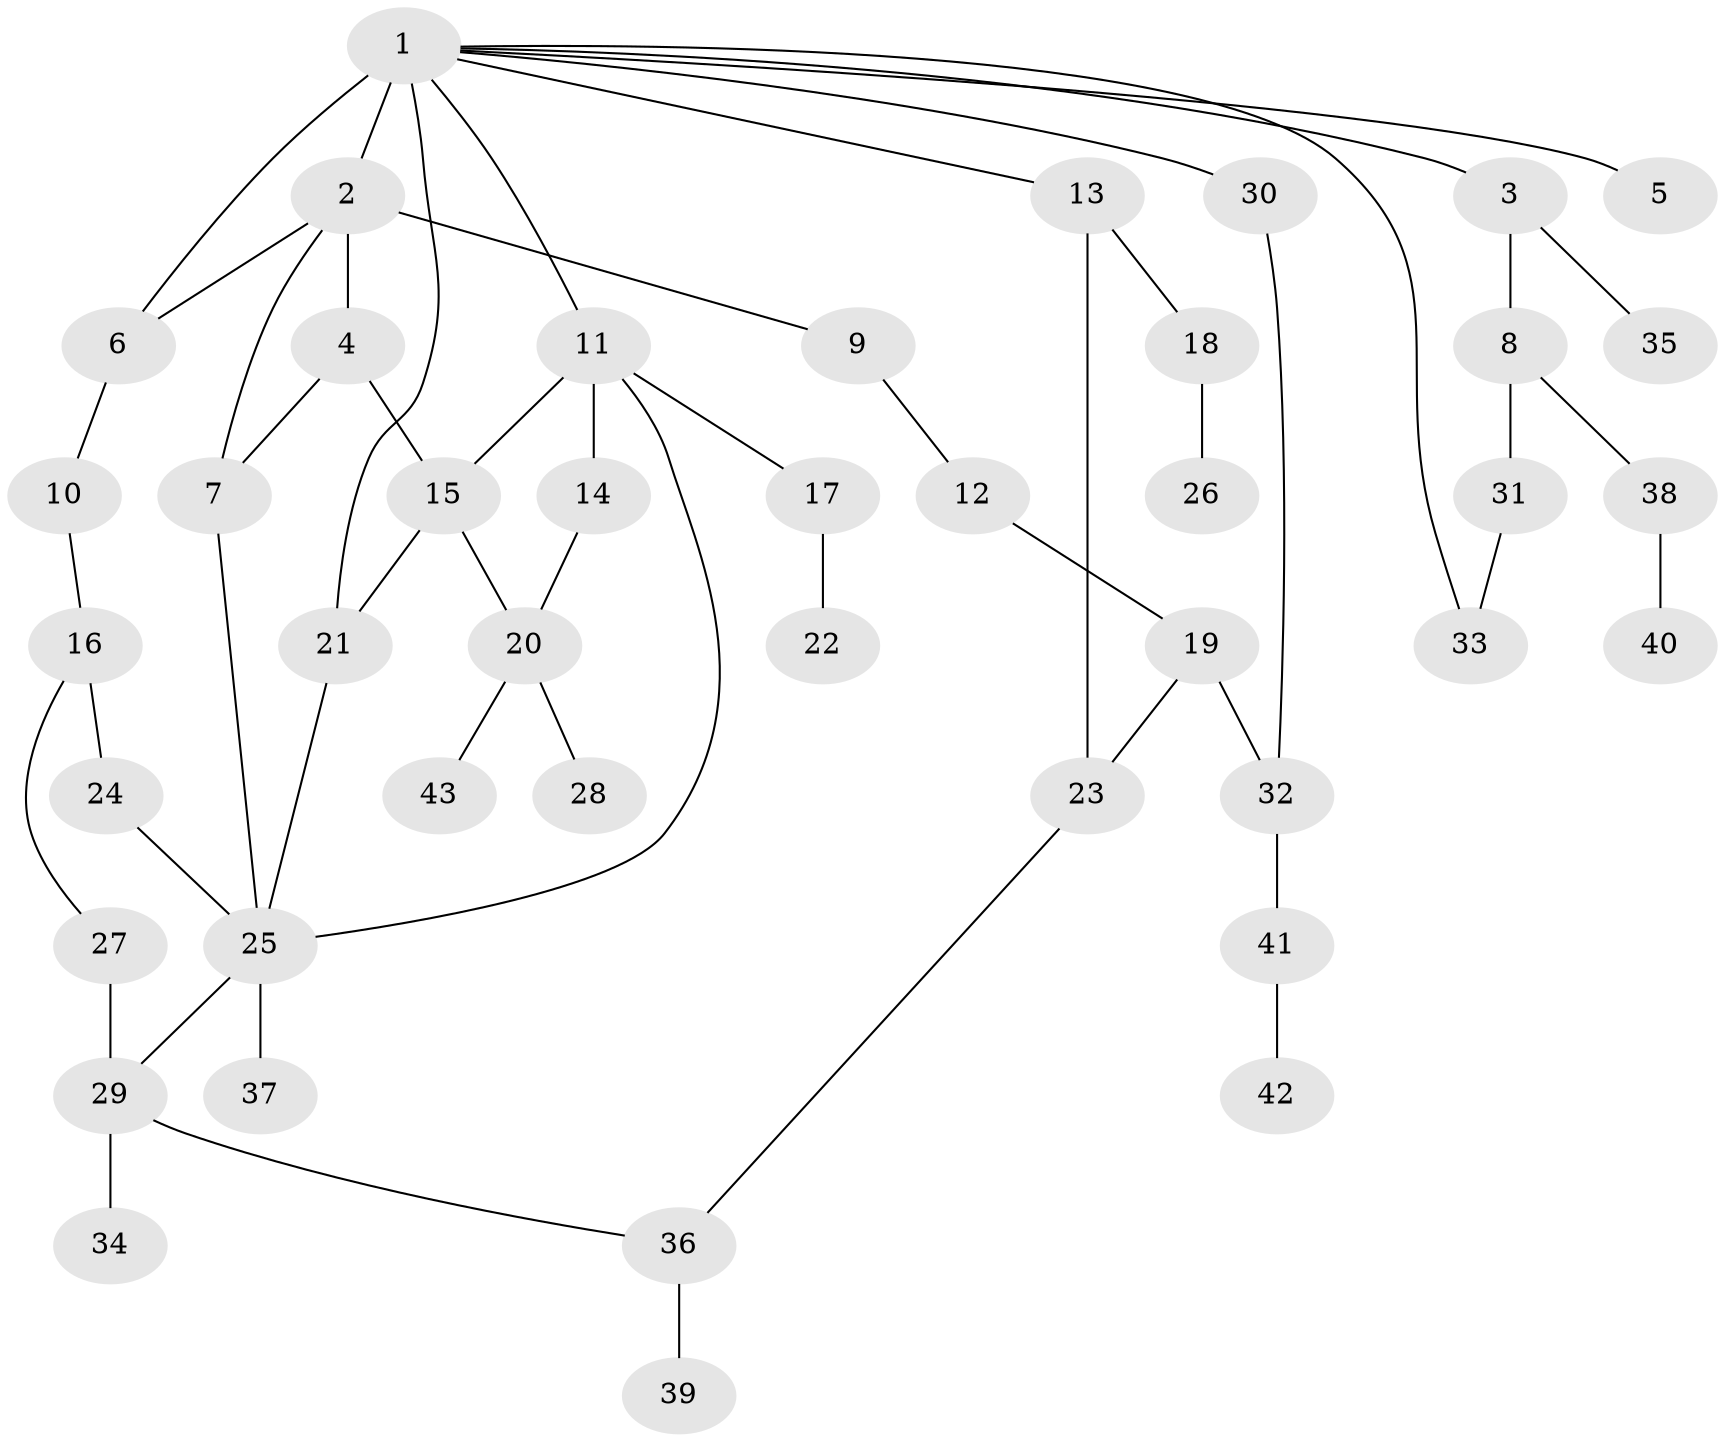 // original degree distribution, {4: 0.11764705882352941, 11: 0.011764705882352941, 3: 0.16470588235294117, 2: 0.29411764705882354, 5: 0.047058823529411764, 1: 0.36470588235294116}
// Generated by graph-tools (version 1.1) at 2025/34/03/09/25 02:34:17]
// undirected, 43 vertices, 55 edges
graph export_dot {
graph [start="1"]
  node [color=gray90,style=filled];
  1;
  2;
  3;
  4;
  5;
  6;
  7;
  8;
  9;
  10;
  11;
  12;
  13;
  14;
  15;
  16;
  17;
  18;
  19;
  20;
  21;
  22;
  23;
  24;
  25;
  26;
  27;
  28;
  29;
  30;
  31;
  32;
  33;
  34;
  35;
  36;
  37;
  38;
  39;
  40;
  41;
  42;
  43;
  1 -- 2 [weight=6.0];
  1 -- 3 [weight=1.0];
  1 -- 5 [weight=1.0];
  1 -- 6 [weight=1.0];
  1 -- 11 [weight=1.0];
  1 -- 13 [weight=1.0];
  1 -- 21 [weight=1.0];
  1 -- 30 [weight=1.0];
  1 -- 33 [weight=1.0];
  2 -- 4 [weight=1.0];
  2 -- 6 [weight=1.0];
  2 -- 7 [weight=1.0];
  2 -- 9 [weight=1.0];
  3 -- 8 [weight=1.0];
  3 -- 35 [weight=1.0];
  4 -- 7 [weight=2.0];
  4 -- 15 [weight=1.0];
  6 -- 10 [weight=1.0];
  7 -- 25 [weight=1.0];
  8 -- 31 [weight=1.0];
  8 -- 38 [weight=1.0];
  9 -- 12 [weight=1.0];
  10 -- 16 [weight=1.0];
  11 -- 14 [weight=1.0];
  11 -- 15 [weight=1.0];
  11 -- 17 [weight=1.0];
  11 -- 25 [weight=1.0];
  12 -- 19 [weight=1.0];
  13 -- 18 [weight=1.0];
  13 -- 23 [weight=1.0];
  14 -- 20 [weight=1.0];
  15 -- 20 [weight=1.0];
  15 -- 21 [weight=1.0];
  16 -- 24 [weight=2.0];
  16 -- 27 [weight=1.0];
  17 -- 22 [weight=1.0];
  18 -- 26 [weight=1.0];
  19 -- 23 [weight=1.0];
  19 -- 32 [weight=1.0];
  20 -- 28 [weight=1.0];
  20 -- 43 [weight=1.0];
  21 -- 25 [weight=1.0];
  23 -- 36 [weight=1.0];
  24 -- 25 [weight=1.0];
  25 -- 29 [weight=1.0];
  25 -- 37 [weight=2.0];
  27 -- 29 [weight=3.0];
  29 -- 34 [weight=1.0];
  29 -- 36 [weight=1.0];
  30 -- 32 [weight=1.0];
  31 -- 33 [weight=1.0];
  32 -- 41 [weight=2.0];
  36 -- 39 [weight=1.0];
  38 -- 40 [weight=1.0];
  41 -- 42 [weight=1.0];
}
